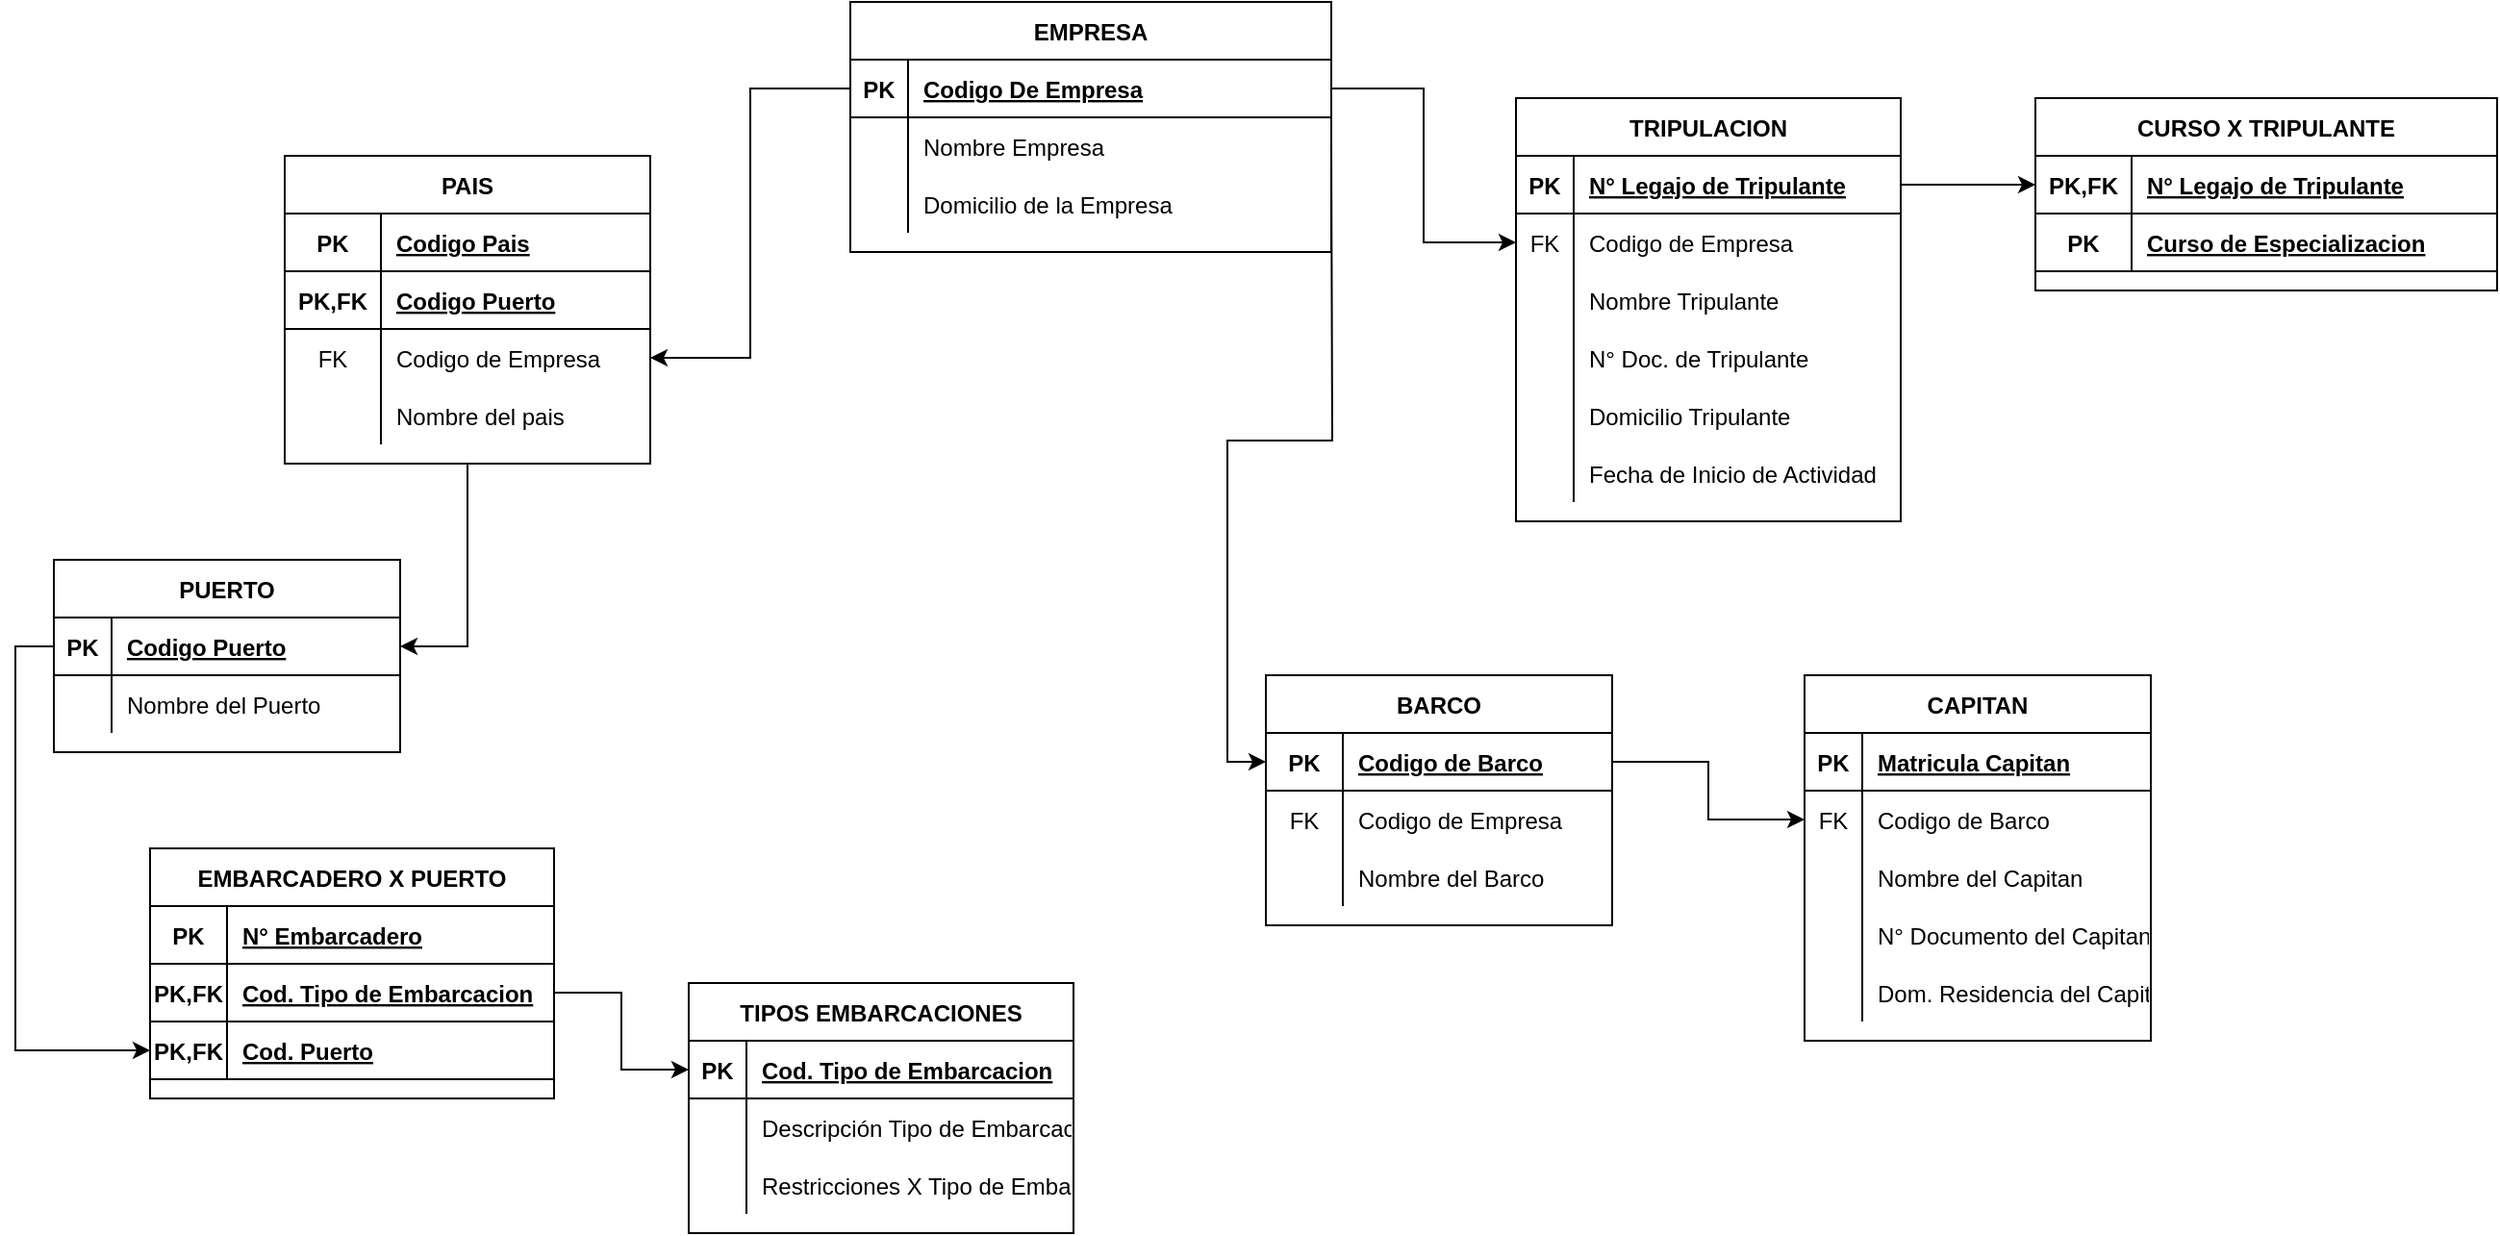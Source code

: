 <mxfile version="14.5.10" type="device"><diagram id="6TgrKDpk6kQt_hH3LjGq" name="Page-1"><mxGraphModel dx="2405" dy="820" grid="1" gridSize="10" guides="1" tooltips="1" connect="1" arrows="1" fold="1" page="1" pageScale="1" pageWidth="827" pageHeight="1169" math="0" shadow="0"><root><mxCell id="0"/><mxCell id="1" parent="0"/><mxCell id="VEytzl2Kut2sFGc7-EBU-1" value="EMPRESA" style="shape=table;startSize=30;container=1;collapsible=1;childLayout=tableLayout;fixedRows=1;rowLines=0;fontStyle=1;align=center;resizeLast=1;" parent="1" vertex="1"><mxGeometry x="164" y="220" width="250" height="130" as="geometry"/></mxCell><mxCell id="VEytzl2Kut2sFGc7-EBU-2" value="" style="shape=partialRectangle;collapsible=0;dropTarget=0;pointerEvents=0;fillColor=none;top=0;left=0;bottom=1;right=0;points=[[0,0.5],[1,0.5]];portConstraint=eastwest;" parent="VEytzl2Kut2sFGc7-EBU-1" vertex="1"><mxGeometry y="30" width="250" height="30" as="geometry"/></mxCell><mxCell id="VEytzl2Kut2sFGc7-EBU-3" value="PK" style="shape=partialRectangle;connectable=0;fillColor=none;top=0;left=0;bottom=0;right=0;fontStyle=1;overflow=hidden;" parent="VEytzl2Kut2sFGc7-EBU-2" vertex="1"><mxGeometry width="30" height="30" as="geometry"/></mxCell><mxCell id="VEytzl2Kut2sFGc7-EBU-4" value="Codigo De Empresa" style="shape=partialRectangle;connectable=0;fillColor=none;top=0;left=0;bottom=0;right=0;align=left;spacingLeft=6;fontStyle=5;overflow=hidden;" parent="VEytzl2Kut2sFGc7-EBU-2" vertex="1"><mxGeometry x="30" width="220" height="30" as="geometry"/></mxCell><mxCell id="VEytzl2Kut2sFGc7-EBU-8" value="" style="shape=partialRectangle;collapsible=0;dropTarget=0;pointerEvents=0;fillColor=none;top=0;left=0;bottom=0;right=0;points=[[0,0.5],[1,0.5]];portConstraint=eastwest;" parent="VEytzl2Kut2sFGc7-EBU-1" vertex="1"><mxGeometry y="60" width="250" height="30" as="geometry"/></mxCell><mxCell id="VEytzl2Kut2sFGc7-EBU-9" value="" style="shape=partialRectangle;connectable=0;fillColor=none;top=0;left=0;bottom=0;right=0;editable=1;overflow=hidden;" parent="VEytzl2Kut2sFGc7-EBU-8" vertex="1"><mxGeometry width="30" height="30" as="geometry"/></mxCell><mxCell id="VEytzl2Kut2sFGc7-EBU-10" value="Nombre Empresa" style="shape=partialRectangle;connectable=0;fillColor=none;top=0;left=0;bottom=0;right=0;align=left;spacingLeft=6;overflow=hidden;" parent="VEytzl2Kut2sFGc7-EBU-8" vertex="1"><mxGeometry x="30" width="220" height="30" as="geometry"/></mxCell><mxCell id="VEytzl2Kut2sFGc7-EBU-11" value="" style="shape=partialRectangle;collapsible=0;dropTarget=0;pointerEvents=0;fillColor=none;top=0;left=0;bottom=0;right=0;points=[[0,0.5],[1,0.5]];portConstraint=eastwest;" parent="VEytzl2Kut2sFGc7-EBU-1" vertex="1"><mxGeometry y="90" width="250" height="30" as="geometry"/></mxCell><mxCell id="VEytzl2Kut2sFGc7-EBU-12" value="" style="shape=partialRectangle;connectable=0;fillColor=none;top=0;left=0;bottom=0;right=0;editable=1;overflow=hidden;" parent="VEytzl2Kut2sFGc7-EBU-11" vertex="1"><mxGeometry width="30" height="30" as="geometry"/></mxCell><mxCell id="VEytzl2Kut2sFGc7-EBU-13" value="Domicilio de la Empresa" style="shape=partialRectangle;connectable=0;fillColor=none;top=0;left=0;bottom=0;right=0;align=left;spacingLeft=6;overflow=hidden;" parent="VEytzl2Kut2sFGc7-EBU-11" vertex="1"><mxGeometry x="30" width="220" height="30" as="geometry"/></mxCell><mxCell id="VEytzl2Kut2sFGc7-EBU-53" value="TRIPULACION" style="shape=table;startSize=30;container=1;collapsible=1;childLayout=tableLayout;fixedRows=1;rowLines=0;fontStyle=1;align=center;resizeLast=1;" parent="1" vertex="1"><mxGeometry x="510" y="270" width="200" height="220" as="geometry"/></mxCell><mxCell id="VEytzl2Kut2sFGc7-EBU-54" value="" style="shape=partialRectangle;collapsible=0;dropTarget=0;pointerEvents=0;fillColor=none;top=0;left=0;bottom=1;right=0;points=[[0,0.5],[1,0.5]];portConstraint=eastwest;" parent="VEytzl2Kut2sFGc7-EBU-53" vertex="1"><mxGeometry y="30" width="200" height="30" as="geometry"/></mxCell><mxCell id="VEytzl2Kut2sFGc7-EBU-55" value="PK" style="shape=partialRectangle;connectable=0;fillColor=none;top=0;left=0;bottom=0;right=0;fontStyle=1;overflow=hidden;" parent="VEytzl2Kut2sFGc7-EBU-54" vertex="1"><mxGeometry width="30" height="30" as="geometry"/></mxCell><mxCell id="VEytzl2Kut2sFGc7-EBU-56" value="N° Legajo de Tripulante" style="shape=partialRectangle;connectable=0;fillColor=none;top=0;left=0;bottom=0;right=0;align=left;spacingLeft=6;fontStyle=5;overflow=hidden;" parent="VEytzl2Kut2sFGc7-EBU-54" vertex="1"><mxGeometry x="30" width="170" height="30" as="geometry"/></mxCell><mxCell id="VEytzl2Kut2sFGc7-EBU-57" value="" style="shape=partialRectangle;collapsible=0;dropTarget=0;pointerEvents=0;fillColor=none;top=0;left=0;bottom=0;right=0;points=[[0,0.5],[1,0.5]];portConstraint=eastwest;" parent="VEytzl2Kut2sFGc7-EBU-53" vertex="1"><mxGeometry y="60" width="200" height="30" as="geometry"/></mxCell><mxCell id="VEytzl2Kut2sFGc7-EBU-58" value="FK" style="shape=partialRectangle;connectable=0;fillColor=none;top=0;left=0;bottom=0;right=0;fontStyle=0;overflow=hidden;" parent="VEytzl2Kut2sFGc7-EBU-57" vertex="1"><mxGeometry width="30" height="30" as="geometry"/></mxCell><mxCell id="VEytzl2Kut2sFGc7-EBU-59" value="Codigo de Empresa" style="shape=partialRectangle;connectable=0;fillColor=none;top=0;left=0;bottom=0;right=0;align=left;spacingLeft=6;fontStyle=0;overflow=hidden;" parent="VEytzl2Kut2sFGc7-EBU-57" vertex="1"><mxGeometry x="30" width="170" height="30" as="geometry"/></mxCell><mxCell id="VEytzl2Kut2sFGc7-EBU-60" value="" style="shape=partialRectangle;collapsible=0;dropTarget=0;pointerEvents=0;fillColor=none;top=0;left=0;bottom=0;right=0;points=[[0,0.5],[1,0.5]];portConstraint=eastwest;" parent="VEytzl2Kut2sFGc7-EBU-53" vertex="1"><mxGeometry y="90" width="200" height="30" as="geometry"/></mxCell><mxCell id="VEytzl2Kut2sFGc7-EBU-61" value="" style="shape=partialRectangle;connectable=0;fillColor=none;top=0;left=0;bottom=0;right=0;editable=1;overflow=hidden;" parent="VEytzl2Kut2sFGc7-EBU-60" vertex="1"><mxGeometry width="30" height="30" as="geometry"/></mxCell><mxCell id="VEytzl2Kut2sFGc7-EBU-62" value="Nombre Tripulante" style="shape=partialRectangle;connectable=0;fillColor=none;top=0;left=0;bottom=0;right=0;align=left;spacingLeft=6;overflow=hidden;" parent="VEytzl2Kut2sFGc7-EBU-60" vertex="1"><mxGeometry x="30" width="170" height="30" as="geometry"/></mxCell><mxCell id="VEytzl2Kut2sFGc7-EBU-63" value="" style="shape=partialRectangle;collapsible=0;dropTarget=0;pointerEvents=0;fillColor=none;top=0;left=0;bottom=0;right=0;points=[[0,0.5],[1,0.5]];portConstraint=eastwest;" parent="VEytzl2Kut2sFGc7-EBU-53" vertex="1"><mxGeometry y="120" width="200" height="30" as="geometry"/></mxCell><mxCell id="VEytzl2Kut2sFGc7-EBU-64" value="" style="shape=partialRectangle;connectable=0;fillColor=none;top=0;left=0;bottom=0;right=0;editable=1;overflow=hidden;" parent="VEytzl2Kut2sFGc7-EBU-63" vertex="1"><mxGeometry width="30" height="30" as="geometry"/></mxCell><mxCell id="VEytzl2Kut2sFGc7-EBU-65" value="N° Doc. de Tripulante" style="shape=partialRectangle;connectable=0;fillColor=none;top=0;left=0;bottom=0;right=0;align=left;spacingLeft=6;overflow=hidden;" parent="VEytzl2Kut2sFGc7-EBU-63" vertex="1"><mxGeometry x="30" width="170" height="30" as="geometry"/></mxCell><mxCell id="VEytzl2Kut2sFGc7-EBU-66" value="" style="shape=partialRectangle;collapsible=0;dropTarget=0;pointerEvents=0;fillColor=none;top=0;left=0;bottom=0;right=0;points=[[0,0.5],[1,0.5]];portConstraint=eastwest;" parent="VEytzl2Kut2sFGc7-EBU-53" vertex="1"><mxGeometry y="150" width="200" height="30" as="geometry"/></mxCell><mxCell id="VEytzl2Kut2sFGc7-EBU-67" value="" style="shape=partialRectangle;connectable=0;fillColor=none;top=0;left=0;bottom=0;right=0;editable=1;overflow=hidden;" parent="VEytzl2Kut2sFGc7-EBU-66" vertex="1"><mxGeometry width="30" height="30" as="geometry"/></mxCell><mxCell id="VEytzl2Kut2sFGc7-EBU-68" value="Domicilio Tripulante" style="shape=partialRectangle;connectable=0;fillColor=none;top=0;left=0;bottom=0;right=0;align=left;spacingLeft=6;overflow=hidden;" parent="VEytzl2Kut2sFGc7-EBU-66" vertex="1"><mxGeometry x="30" width="170" height="30" as="geometry"/></mxCell><mxCell id="VEytzl2Kut2sFGc7-EBU-69" value="" style="shape=partialRectangle;collapsible=0;dropTarget=0;pointerEvents=0;fillColor=none;top=0;left=0;bottom=0;right=0;points=[[0,0.5],[1,0.5]];portConstraint=eastwest;" parent="VEytzl2Kut2sFGc7-EBU-53" vertex="1"><mxGeometry y="180" width="200" height="30" as="geometry"/></mxCell><mxCell id="VEytzl2Kut2sFGc7-EBU-70" value="" style="shape=partialRectangle;connectable=0;fillColor=none;top=0;left=0;bottom=0;right=0;editable=1;overflow=hidden;" parent="VEytzl2Kut2sFGc7-EBU-69" vertex="1"><mxGeometry width="30" height="30" as="geometry"/></mxCell><mxCell id="VEytzl2Kut2sFGc7-EBU-71" value="Fecha de Inicio de Actividad" style="shape=partialRectangle;connectable=0;fillColor=none;top=0;left=0;bottom=0;right=0;align=left;spacingLeft=6;overflow=hidden;" parent="VEytzl2Kut2sFGc7-EBU-69" vertex="1"><mxGeometry x="30" width="170" height="30" as="geometry"/></mxCell><mxCell id="VEytzl2Kut2sFGc7-EBU-72" value="CURSO X TRIPULANTE" style="shape=table;startSize=30;container=1;collapsible=1;childLayout=tableLayout;fixedRows=1;rowLines=0;fontStyle=1;align=center;resizeLast=1;" parent="1" vertex="1"><mxGeometry x="780" y="270" width="240" height="100" as="geometry"/></mxCell><mxCell id="VEytzl2Kut2sFGc7-EBU-73" value="" style="shape=partialRectangle;collapsible=0;dropTarget=0;pointerEvents=0;fillColor=none;top=0;left=0;bottom=1;right=0;points=[[0,0.5],[1,0.5]];portConstraint=eastwest;" parent="VEytzl2Kut2sFGc7-EBU-72" vertex="1"><mxGeometry y="30" width="240" height="30" as="geometry"/></mxCell><mxCell id="VEytzl2Kut2sFGc7-EBU-74" value="PK,FK" style="shape=partialRectangle;connectable=0;fillColor=none;top=0;left=0;bottom=0;right=0;fontStyle=1;overflow=hidden;" parent="VEytzl2Kut2sFGc7-EBU-73" vertex="1"><mxGeometry width="50" height="30" as="geometry"/></mxCell><mxCell id="VEytzl2Kut2sFGc7-EBU-75" value="N° Legajo de Tripulante" style="shape=partialRectangle;connectable=0;fillColor=none;top=0;left=0;bottom=0;right=0;align=left;spacingLeft=6;fontStyle=5;overflow=hidden;" parent="VEytzl2Kut2sFGc7-EBU-73" vertex="1"><mxGeometry x="50" width="190" height="30" as="geometry"/></mxCell><mxCell id="VEytzl2Kut2sFGc7-EBU-76" value="" style="shape=partialRectangle;collapsible=0;dropTarget=0;pointerEvents=0;fillColor=none;top=0;left=0;bottom=1;right=0;points=[[0,0.5],[1,0.5]];portConstraint=eastwest;" parent="VEytzl2Kut2sFGc7-EBU-72" vertex="1"><mxGeometry y="60" width="240" height="30" as="geometry"/></mxCell><mxCell id="VEytzl2Kut2sFGc7-EBU-77" value="PK" style="shape=partialRectangle;connectable=0;fillColor=none;top=0;left=0;bottom=0;right=0;fontStyle=1;overflow=hidden;" parent="VEytzl2Kut2sFGc7-EBU-76" vertex="1"><mxGeometry width="50" height="30" as="geometry"/></mxCell><mxCell id="VEytzl2Kut2sFGc7-EBU-78" value="Curso de Especializacion" style="shape=partialRectangle;connectable=0;fillColor=none;top=0;left=0;bottom=0;right=0;align=left;spacingLeft=6;fontStyle=5;overflow=hidden;" parent="VEytzl2Kut2sFGc7-EBU-76" vertex="1"><mxGeometry x="50" width="190" height="30" as="geometry"/></mxCell><mxCell id="VEytzl2Kut2sFGc7-EBU-79" style="edgeStyle=orthogonalEdgeStyle;rounded=0;orthogonalLoop=1;jettySize=auto;html=1;entryX=0;entryY=0.5;entryDx=0;entryDy=0;" parent="1" source="VEytzl2Kut2sFGc7-EBU-2" target="VEytzl2Kut2sFGc7-EBU-57" edge="1"><mxGeometry relative="1" as="geometry"/></mxCell><mxCell id="VEytzl2Kut2sFGc7-EBU-80" style="edgeStyle=orthogonalEdgeStyle;rounded=0;orthogonalLoop=1;jettySize=auto;html=1;exitX=1;exitY=0.5;exitDx=0;exitDy=0;" parent="1" source="VEytzl2Kut2sFGc7-EBU-54" target="VEytzl2Kut2sFGc7-EBU-73" edge="1"><mxGeometry relative="1" as="geometry"/></mxCell><mxCell id="VEytzl2Kut2sFGc7-EBU-114" style="edgeStyle=orthogonalEdgeStyle;rounded=0;orthogonalLoop=1;jettySize=auto;html=1;entryX=1;entryY=0.5;entryDx=0;entryDy=0;" parent="1" source="VEytzl2Kut2sFGc7-EBU-81" target="VEytzl2Kut2sFGc7-EBU-102" edge="1"><mxGeometry relative="1" as="geometry"/></mxCell><mxCell id="VEytzl2Kut2sFGc7-EBU-81" value="PAIS" style="shape=table;startSize=30;container=1;collapsible=1;childLayout=tableLayout;fixedRows=1;rowLines=0;fontStyle=1;align=center;resizeLast=1;" parent="1" vertex="1"><mxGeometry x="-130" y="300" width="190" height="160" as="geometry"/></mxCell><mxCell id="VEytzl2Kut2sFGc7-EBU-82" value="" style="shape=partialRectangle;collapsible=0;dropTarget=0;pointerEvents=0;fillColor=none;top=0;left=0;bottom=1;right=0;points=[[0,0.5],[1,0.5]];portConstraint=eastwest;" parent="VEytzl2Kut2sFGc7-EBU-81" vertex="1"><mxGeometry y="30" width="190" height="30" as="geometry"/></mxCell><mxCell id="VEytzl2Kut2sFGc7-EBU-83" value="PK" style="shape=partialRectangle;connectable=0;fillColor=none;top=0;left=0;bottom=0;right=0;fontStyle=1;overflow=hidden;" parent="VEytzl2Kut2sFGc7-EBU-82" vertex="1"><mxGeometry width="50" height="30" as="geometry"/></mxCell><mxCell id="VEytzl2Kut2sFGc7-EBU-84" value="Codigo Pais" style="shape=partialRectangle;connectable=0;fillColor=none;top=0;left=0;bottom=0;right=0;align=left;spacingLeft=6;fontStyle=5;overflow=hidden;" parent="VEytzl2Kut2sFGc7-EBU-82" vertex="1"><mxGeometry x="50" width="140" height="30" as="geometry"/></mxCell><mxCell id="VEytzl2Kut2sFGc7-EBU-97" value="" style="shape=partialRectangle;collapsible=0;dropTarget=0;pointerEvents=0;fillColor=none;top=0;left=0;bottom=1;right=0;points=[[0,0.5],[1,0.5]];portConstraint=eastwest;" parent="VEytzl2Kut2sFGc7-EBU-81" vertex="1"><mxGeometry y="60" width="190" height="30" as="geometry"/></mxCell><mxCell id="VEytzl2Kut2sFGc7-EBU-98" value="PK,FK" style="shape=partialRectangle;connectable=0;fillColor=none;top=0;left=0;bottom=0;right=0;fontStyle=1;overflow=hidden;" parent="VEytzl2Kut2sFGc7-EBU-97" vertex="1"><mxGeometry width="50" height="30" as="geometry"/></mxCell><mxCell id="VEytzl2Kut2sFGc7-EBU-99" value="Codigo Puerto" style="shape=partialRectangle;connectable=0;fillColor=none;top=0;left=0;bottom=0;right=0;align=left;spacingLeft=6;fontStyle=5;overflow=hidden;" parent="VEytzl2Kut2sFGc7-EBU-97" vertex="1"><mxGeometry x="50" width="140" height="30" as="geometry"/></mxCell><mxCell id="VEytzl2Kut2sFGc7-EBU-94" value="" style="shape=partialRectangle;collapsible=0;dropTarget=0;pointerEvents=0;fillColor=none;top=0;left=0;bottom=0;right=0;points=[[0,0.5],[1,0.5]];portConstraint=eastwest;" parent="VEytzl2Kut2sFGc7-EBU-81" vertex="1"><mxGeometry y="90" width="190" height="30" as="geometry"/></mxCell><mxCell id="VEytzl2Kut2sFGc7-EBU-95" value="FK" style="shape=partialRectangle;connectable=0;fillColor=none;top=0;left=0;bottom=0;right=0;fontStyle=0;overflow=hidden;" parent="VEytzl2Kut2sFGc7-EBU-94" vertex="1"><mxGeometry width="50" height="30" as="geometry"/></mxCell><mxCell id="VEytzl2Kut2sFGc7-EBU-96" value="Codigo de Empresa" style="shape=partialRectangle;connectable=0;fillColor=none;top=0;left=0;bottom=0;right=0;align=left;spacingLeft=6;fontStyle=0;overflow=hidden;" parent="VEytzl2Kut2sFGc7-EBU-94" vertex="1"><mxGeometry x="50" width="140" height="30" as="geometry"/></mxCell><mxCell id="VEytzl2Kut2sFGc7-EBU-20" value="" style="shape=partialRectangle;collapsible=0;dropTarget=0;pointerEvents=0;fillColor=none;top=0;left=0;bottom=0;right=0;points=[[0,0.5],[1,0.5]];portConstraint=eastwest;" parent="VEytzl2Kut2sFGc7-EBU-81" vertex="1"><mxGeometry y="120" width="190" height="30" as="geometry"/></mxCell><mxCell id="VEytzl2Kut2sFGc7-EBU-21" value="" style="shape=partialRectangle;connectable=0;fillColor=none;top=0;left=0;bottom=0;right=0;editable=1;overflow=hidden;" parent="VEytzl2Kut2sFGc7-EBU-20" vertex="1"><mxGeometry width="50" height="30" as="geometry"/></mxCell><mxCell id="VEytzl2Kut2sFGc7-EBU-22" value="Nombre del pais" style="shape=partialRectangle;connectable=0;fillColor=none;top=0;left=0;bottom=0;right=0;align=left;spacingLeft=6;overflow=hidden;" parent="VEytzl2Kut2sFGc7-EBU-20" vertex="1"><mxGeometry x="50" width="140" height="30" as="geometry"/></mxCell><mxCell id="VEytzl2Kut2sFGc7-EBU-101" value="PUERTO" style="shape=table;startSize=30;container=1;collapsible=1;childLayout=tableLayout;fixedRows=1;rowLines=0;fontStyle=1;align=center;resizeLast=1;" parent="1" vertex="1"><mxGeometry x="-250" y="510" width="180" height="100" as="geometry"/></mxCell><mxCell id="VEytzl2Kut2sFGc7-EBU-102" value="" style="shape=partialRectangle;collapsible=0;dropTarget=0;pointerEvents=0;fillColor=none;top=0;left=0;bottom=1;right=0;points=[[0,0.5],[1,0.5]];portConstraint=eastwest;" parent="VEytzl2Kut2sFGc7-EBU-101" vertex="1"><mxGeometry y="30" width="180" height="30" as="geometry"/></mxCell><mxCell id="VEytzl2Kut2sFGc7-EBU-103" value="PK" style="shape=partialRectangle;connectable=0;fillColor=none;top=0;left=0;bottom=0;right=0;fontStyle=1;overflow=hidden;" parent="VEytzl2Kut2sFGc7-EBU-102" vertex="1"><mxGeometry width="30" height="30" as="geometry"/></mxCell><mxCell id="VEytzl2Kut2sFGc7-EBU-104" value="Codigo Puerto" style="shape=partialRectangle;connectable=0;fillColor=none;top=0;left=0;bottom=0;right=0;align=left;spacingLeft=6;fontStyle=5;overflow=hidden;" parent="VEytzl2Kut2sFGc7-EBU-102" vertex="1"><mxGeometry x="30" width="150" height="30" as="geometry"/></mxCell><mxCell id="VEytzl2Kut2sFGc7-EBU-26" value="" style="shape=partialRectangle;collapsible=0;dropTarget=0;pointerEvents=0;fillColor=none;top=0;left=0;bottom=0;right=0;points=[[0,0.5],[1,0.5]];portConstraint=eastwest;" parent="VEytzl2Kut2sFGc7-EBU-101" vertex="1"><mxGeometry y="60" width="180" height="30" as="geometry"/></mxCell><mxCell id="VEytzl2Kut2sFGc7-EBU-27" value="" style="shape=partialRectangle;connectable=0;fillColor=none;top=0;left=0;bottom=0;right=0;editable=1;overflow=hidden;" parent="VEytzl2Kut2sFGc7-EBU-26" vertex="1"><mxGeometry width="30" height="30" as="geometry"/></mxCell><mxCell id="VEytzl2Kut2sFGc7-EBU-28" value="Nombre del Puerto" style="shape=partialRectangle;connectable=0;fillColor=none;top=0;left=0;bottom=0;right=0;align=left;spacingLeft=6;overflow=hidden;" parent="VEytzl2Kut2sFGc7-EBU-26" vertex="1"><mxGeometry x="30" width="150" height="30" as="geometry"/></mxCell><mxCell id="VEytzl2Kut2sFGc7-EBU-115" style="edgeStyle=orthogonalEdgeStyle;rounded=0;orthogonalLoop=1;jettySize=auto;html=1;entryX=1;entryY=0.5;entryDx=0;entryDy=0;" parent="1" source="VEytzl2Kut2sFGc7-EBU-2" target="VEytzl2Kut2sFGc7-EBU-94" edge="1"><mxGeometry relative="1" as="geometry"/></mxCell><mxCell id="VEytzl2Kut2sFGc7-EBU-116" value="EMBARCADERO X PUERTO" style="shape=table;startSize=30;container=1;collapsible=1;childLayout=tableLayout;fixedRows=1;rowLines=0;fontStyle=1;align=center;resizeLast=1;" parent="1" vertex="1"><mxGeometry x="-200" y="660" width="210" height="130" as="geometry"/></mxCell><mxCell id="VEytzl2Kut2sFGc7-EBU-117" value="" style="shape=partialRectangle;collapsible=0;dropTarget=0;pointerEvents=0;fillColor=none;top=0;left=0;bottom=1;right=0;points=[[0,0.5],[1,0.5]];portConstraint=eastwest;" parent="VEytzl2Kut2sFGc7-EBU-116" vertex="1"><mxGeometry y="30" width="210" height="30" as="geometry"/></mxCell><mxCell id="VEytzl2Kut2sFGc7-EBU-118" value="PK" style="shape=partialRectangle;connectable=0;fillColor=none;top=0;left=0;bottom=0;right=0;fontStyle=1;overflow=hidden;" parent="VEytzl2Kut2sFGc7-EBU-117" vertex="1"><mxGeometry width="40" height="30" as="geometry"/></mxCell><mxCell id="VEytzl2Kut2sFGc7-EBU-119" value="N° Embarcadero" style="shape=partialRectangle;connectable=0;fillColor=none;top=0;left=0;bottom=0;right=0;align=left;spacingLeft=6;fontStyle=5;overflow=hidden;" parent="VEytzl2Kut2sFGc7-EBU-117" vertex="1"><mxGeometry x="40" width="170" height="30" as="geometry"/></mxCell><mxCell id="VEytzl2Kut2sFGc7-EBU-133" value="" style="shape=partialRectangle;collapsible=0;dropTarget=0;pointerEvents=0;fillColor=none;top=0;left=0;bottom=1;right=0;points=[[0,0.5],[1,0.5]];portConstraint=eastwest;" parent="VEytzl2Kut2sFGc7-EBU-116" vertex="1"><mxGeometry y="60" width="210" height="30" as="geometry"/></mxCell><mxCell id="VEytzl2Kut2sFGc7-EBU-134" value="PK,FK" style="shape=partialRectangle;connectable=0;fillColor=none;top=0;left=0;bottom=0;right=0;fontStyle=1;overflow=hidden;" parent="VEytzl2Kut2sFGc7-EBU-133" vertex="1"><mxGeometry width="40" height="30" as="geometry"/></mxCell><mxCell id="VEytzl2Kut2sFGc7-EBU-135" value="Cod. Tipo de Embarcacion" style="shape=partialRectangle;connectable=0;fillColor=none;top=0;left=0;bottom=0;right=0;align=left;spacingLeft=6;fontStyle=5;overflow=hidden;" parent="VEytzl2Kut2sFGc7-EBU-133" vertex="1"><mxGeometry x="40" width="170" height="30" as="geometry"/></mxCell><mxCell id="VEytzl2Kut2sFGc7-EBU-136" value="" style="shape=partialRectangle;collapsible=0;dropTarget=0;pointerEvents=0;fillColor=none;top=0;left=0;bottom=1;right=0;points=[[0,0.5],[1,0.5]];portConstraint=eastwest;" parent="VEytzl2Kut2sFGc7-EBU-116" vertex="1"><mxGeometry y="90" width="210" height="30" as="geometry"/></mxCell><mxCell id="VEytzl2Kut2sFGc7-EBU-137" value="PK,FK" style="shape=partialRectangle;connectable=0;fillColor=none;top=0;left=0;bottom=0;right=0;fontStyle=1;overflow=hidden;" parent="VEytzl2Kut2sFGc7-EBU-136" vertex="1"><mxGeometry width="40" height="30" as="geometry"/></mxCell><mxCell id="VEytzl2Kut2sFGc7-EBU-138" value="Cod. Puerto" style="shape=partialRectangle;connectable=0;fillColor=none;top=0;left=0;bottom=0;right=0;align=left;spacingLeft=6;fontStyle=5;overflow=hidden;" parent="VEytzl2Kut2sFGc7-EBU-136" vertex="1"><mxGeometry x="40" width="170" height="30" as="geometry"/></mxCell><mxCell id="VEytzl2Kut2sFGc7-EBU-139" style="edgeStyle=orthogonalEdgeStyle;rounded=0;orthogonalLoop=1;jettySize=auto;html=1;exitX=0;exitY=0.5;exitDx=0;exitDy=0;entryX=0;entryY=0.5;entryDx=0;entryDy=0;" parent="1" source="VEytzl2Kut2sFGc7-EBU-102" target="VEytzl2Kut2sFGc7-EBU-136" edge="1"><mxGeometry relative="1" as="geometry"/></mxCell><mxCell id="VEytzl2Kut2sFGc7-EBU-140" value="TIPOS EMBARCACIONES" style="shape=table;startSize=30;container=1;collapsible=1;childLayout=tableLayout;fixedRows=1;rowLines=0;fontStyle=1;align=center;resizeLast=1;" parent="1" vertex="1"><mxGeometry x="80" y="730" width="200" height="130" as="geometry"/></mxCell><mxCell id="VEytzl2Kut2sFGc7-EBU-141" value="" style="shape=partialRectangle;collapsible=0;dropTarget=0;pointerEvents=0;fillColor=none;top=0;left=0;bottom=1;right=0;points=[[0,0.5],[1,0.5]];portConstraint=eastwest;" parent="VEytzl2Kut2sFGc7-EBU-140" vertex="1"><mxGeometry y="30" width="200" height="30" as="geometry"/></mxCell><mxCell id="VEytzl2Kut2sFGc7-EBU-142" value="PK" style="shape=partialRectangle;connectable=0;fillColor=none;top=0;left=0;bottom=0;right=0;fontStyle=1;overflow=hidden;" parent="VEytzl2Kut2sFGc7-EBU-141" vertex="1"><mxGeometry width="30" height="30" as="geometry"/></mxCell><mxCell id="VEytzl2Kut2sFGc7-EBU-143" value="Cod. Tipo de Embarcacion" style="shape=partialRectangle;connectable=0;fillColor=none;top=0;left=0;bottom=0;right=0;align=left;spacingLeft=6;fontStyle=5;overflow=hidden;" parent="VEytzl2Kut2sFGc7-EBU-141" vertex="1"><mxGeometry x="30" width="170" height="30" as="geometry"/></mxCell><mxCell id="VEytzl2Kut2sFGc7-EBU-47" value="" style="shape=partialRectangle;collapsible=0;dropTarget=0;pointerEvents=0;fillColor=none;top=0;left=0;bottom=0;right=0;points=[[0,0.5],[1,0.5]];portConstraint=eastwest;" parent="VEytzl2Kut2sFGc7-EBU-140" vertex="1"><mxGeometry y="60" width="200" height="30" as="geometry"/></mxCell><mxCell id="VEytzl2Kut2sFGc7-EBU-48" value="" style="shape=partialRectangle;connectable=0;fillColor=none;top=0;left=0;bottom=0;right=0;editable=1;overflow=hidden;" parent="VEytzl2Kut2sFGc7-EBU-47" vertex="1"><mxGeometry width="30" height="30" as="geometry"/></mxCell><mxCell id="VEytzl2Kut2sFGc7-EBU-49" value="Descripción Tipo de Embarcación" style="shape=partialRectangle;connectable=0;fillColor=none;top=0;left=0;bottom=0;right=0;align=left;spacingLeft=6;overflow=hidden;" parent="VEytzl2Kut2sFGc7-EBU-47" vertex="1"><mxGeometry x="30" width="170" height="30" as="geometry"/></mxCell><mxCell id="VEytzl2Kut2sFGc7-EBU-50" value="" style="shape=partialRectangle;collapsible=0;dropTarget=0;pointerEvents=0;fillColor=none;top=0;left=0;bottom=0;right=0;points=[[0,0.5],[1,0.5]];portConstraint=eastwest;" parent="VEytzl2Kut2sFGc7-EBU-140" vertex="1"><mxGeometry y="90" width="200" height="30" as="geometry"/></mxCell><mxCell id="VEytzl2Kut2sFGc7-EBU-51" value="" style="shape=partialRectangle;connectable=0;fillColor=none;top=0;left=0;bottom=0;right=0;editable=1;overflow=hidden;" parent="VEytzl2Kut2sFGc7-EBU-50" vertex="1"><mxGeometry width="30" height="30" as="geometry"/></mxCell><mxCell id="VEytzl2Kut2sFGc7-EBU-52" value="Restricciones X Tipo de Embarcacion" style="shape=partialRectangle;connectable=0;fillColor=none;top=0;left=0;bottom=0;right=0;align=left;spacingLeft=6;overflow=hidden;" parent="VEytzl2Kut2sFGc7-EBU-50" vertex="1"><mxGeometry x="30" width="170" height="30" as="geometry"/></mxCell><mxCell id="VEytzl2Kut2sFGc7-EBU-153" style="edgeStyle=orthogonalEdgeStyle;rounded=0;orthogonalLoop=1;jettySize=auto;html=1;exitX=1;exitY=0.5;exitDx=0;exitDy=0;" parent="1" source="VEytzl2Kut2sFGc7-EBU-133" target="VEytzl2Kut2sFGc7-EBU-141" edge="1"><mxGeometry relative="1" as="geometry"/></mxCell><mxCell id="VEytzl2Kut2sFGc7-EBU-154" value="BARCO" style="shape=table;startSize=30;container=1;collapsible=1;childLayout=tableLayout;fixedRows=1;rowLines=0;fontStyle=1;align=center;resizeLast=1;" parent="1" vertex="1"><mxGeometry x="380" y="570" width="180" height="130" as="geometry"/></mxCell><mxCell id="VEytzl2Kut2sFGc7-EBU-155" value="" style="shape=partialRectangle;collapsible=0;dropTarget=0;pointerEvents=0;fillColor=none;top=0;left=0;bottom=1;right=0;points=[[0,0.5],[1,0.5]];portConstraint=eastwest;" parent="VEytzl2Kut2sFGc7-EBU-154" vertex="1"><mxGeometry y="30" width="180" height="30" as="geometry"/></mxCell><mxCell id="VEytzl2Kut2sFGc7-EBU-156" value="PK" style="shape=partialRectangle;connectable=0;fillColor=none;top=0;left=0;bottom=0;right=0;fontStyle=1;overflow=hidden;" parent="VEytzl2Kut2sFGc7-EBU-155" vertex="1"><mxGeometry width="40" height="30" as="geometry"/></mxCell><mxCell id="VEytzl2Kut2sFGc7-EBU-157" value="Codigo de Barco" style="shape=partialRectangle;connectable=0;fillColor=none;top=0;left=0;bottom=0;right=0;align=left;spacingLeft=6;fontStyle=5;overflow=hidden;" parent="VEytzl2Kut2sFGc7-EBU-155" vertex="1"><mxGeometry x="40" width="140" height="30" as="geometry"/></mxCell><mxCell id="1U_l8Y87iMAc47nw4359-4" value="" style="shape=partialRectangle;collapsible=0;dropTarget=0;pointerEvents=0;fillColor=none;top=0;left=0;bottom=0;right=0;points=[[0,0.5],[1,0.5]];portConstraint=eastwest;" parent="VEytzl2Kut2sFGc7-EBU-154" vertex="1"><mxGeometry y="60" width="180" height="30" as="geometry"/></mxCell><mxCell id="1U_l8Y87iMAc47nw4359-5" value="FK" style="shape=partialRectangle;connectable=0;fillColor=none;top=0;left=0;bottom=0;right=0;fontStyle=0;overflow=hidden;" parent="1U_l8Y87iMAc47nw4359-4" vertex="1"><mxGeometry width="40" height="30" as="geometry"/></mxCell><mxCell id="1U_l8Y87iMAc47nw4359-6" value="Codigo de Empresa" style="shape=partialRectangle;connectable=0;fillColor=none;top=0;left=0;bottom=0;right=0;align=left;spacingLeft=6;fontStyle=0;overflow=hidden;" parent="1U_l8Y87iMAc47nw4359-4" vertex="1"><mxGeometry x="40" width="140" height="30" as="geometry"/></mxCell><mxCell id="VEytzl2Kut2sFGc7-EBU-14" value="" style="shape=partialRectangle;collapsible=0;dropTarget=0;pointerEvents=0;fillColor=none;top=0;left=0;bottom=0;right=0;points=[[0,0.5],[1,0.5]];portConstraint=eastwest;" parent="VEytzl2Kut2sFGc7-EBU-154" vertex="1"><mxGeometry y="90" width="180" height="30" as="geometry"/></mxCell><mxCell id="VEytzl2Kut2sFGc7-EBU-15" value="" style="shape=partialRectangle;connectable=0;fillColor=none;top=0;left=0;bottom=0;right=0;editable=1;overflow=hidden;" parent="VEytzl2Kut2sFGc7-EBU-14" vertex="1"><mxGeometry width="40" height="30" as="geometry"/></mxCell><mxCell id="VEytzl2Kut2sFGc7-EBU-16" value="Nombre del Barco" style="shape=partialRectangle;connectable=0;fillColor=none;top=0;left=0;bottom=0;right=0;align=left;spacingLeft=6;overflow=hidden;" parent="VEytzl2Kut2sFGc7-EBU-14" vertex="1"><mxGeometry x="40" width="140" height="30" as="geometry"/></mxCell><mxCell id="VEytzl2Kut2sFGc7-EBU-167" style="edgeStyle=orthogonalEdgeStyle;rounded=0;orthogonalLoop=1;jettySize=auto;html=1;entryX=0;entryY=0.5;entryDx=0;entryDy=0;" parent="1" target="VEytzl2Kut2sFGc7-EBU-155" edge="1"><mxGeometry relative="1" as="geometry"><mxPoint x="414" y="295" as="sourcePoint"/></mxGeometry></mxCell><mxCell id="VEytzl2Kut2sFGc7-EBU-171" value="CAPITAN" style="shape=table;startSize=30;container=1;collapsible=1;childLayout=tableLayout;fixedRows=1;rowLines=0;fontStyle=1;align=center;resizeLast=1;" parent="1" vertex="1"><mxGeometry x="660" y="570" width="180" height="190" as="geometry"/></mxCell><mxCell id="VEytzl2Kut2sFGc7-EBU-172" value="" style="shape=partialRectangle;collapsible=0;dropTarget=0;pointerEvents=0;fillColor=none;top=0;left=0;bottom=1;right=0;points=[[0,0.5],[1,0.5]];portConstraint=eastwest;" parent="VEytzl2Kut2sFGc7-EBU-171" vertex="1"><mxGeometry y="30" width="180" height="30" as="geometry"/></mxCell><mxCell id="VEytzl2Kut2sFGc7-EBU-173" value="PK" style="shape=partialRectangle;connectable=0;fillColor=none;top=0;left=0;bottom=0;right=0;fontStyle=1;overflow=hidden;" parent="VEytzl2Kut2sFGc7-EBU-172" vertex="1"><mxGeometry width="30" height="30" as="geometry"/></mxCell><mxCell id="VEytzl2Kut2sFGc7-EBU-174" value="Matricula Capitan" style="shape=partialRectangle;connectable=0;fillColor=none;top=0;left=0;bottom=0;right=0;align=left;spacingLeft=6;fontStyle=5;overflow=hidden;" parent="VEytzl2Kut2sFGc7-EBU-172" vertex="1"><mxGeometry x="30" width="150" height="30" as="geometry"/></mxCell><mxCell id="mwcKu8jPl4og3SYwan-k-1" value="" style="shape=partialRectangle;collapsible=0;dropTarget=0;pointerEvents=0;fillColor=none;top=0;left=0;bottom=0;right=0;points=[[0,0.5],[1,0.5]];portConstraint=eastwest;" vertex="1" parent="VEytzl2Kut2sFGc7-EBU-171"><mxGeometry y="60" width="180" height="30" as="geometry"/></mxCell><mxCell id="mwcKu8jPl4og3SYwan-k-2" value="FK" style="shape=partialRectangle;connectable=0;fillColor=none;top=0;left=0;bottom=0;right=0;fontStyle=0;overflow=hidden;" vertex="1" parent="mwcKu8jPl4og3SYwan-k-1"><mxGeometry width="30" height="30" as="geometry"/></mxCell><mxCell id="mwcKu8jPl4og3SYwan-k-3" value="Codigo de Barco" style="shape=partialRectangle;connectable=0;fillColor=none;top=0;left=0;bottom=0;right=0;align=left;spacingLeft=6;fontStyle=0;overflow=hidden;" vertex="1" parent="mwcKu8jPl4og3SYwan-k-1"><mxGeometry x="30" width="150" height="30" as="geometry"/></mxCell><mxCell id="VEytzl2Kut2sFGc7-EBU-35" value="" style="shape=partialRectangle;collapsible=0;dropTarget=0;pointerEvents=0;fillColor=none;top=0;left=0;bottom=0;right=0;points=[[0,0.5],[1,0.5]];portConstraint=eastwest;" parent="VEytzl2Kut2sFGc7-EBU-171" vertex="1"><mxGeometry y="90" width="180" height="30" as="geometry"/></mxCell><mxCell id="VEytzl2Kut2sFGc7-EBU-36" value="" style="shape=partialRectangle;connectable=0;fillColor=none;top=0;left=0;bottom=0;right=0;editable=1;overflow=hidden;" parent="VEytzl2Kut2sFGc7-EBU-35" vertex="1"><mxGeometry width="30" height="30" as="geometry"/></mxCell><mxCell id="VEytzl2Kut2sFGc7-EBU-37" value="Nombre del Capitan" style="shape=partialRectangle;connectable=0;fillColor=none;top=0;left=0;bottom=0;right=0;align=left;spacingLeft=6;overflow=hidden;" parent="VEytzl2Kut2sFGc7-EBU-35" vertex="1"><mxGeometry x="30" width="150" height="30" as="geometry"/></mxCell><mxCell id="VEytzl2Kut2sFGc7-EBU-38" value="" style="shape=partialRectangle;collapsible=0;dropTarget=0;pointerEvents=0;fillColor=none;top=0;left=0;bottom=0;right=0;points=[[0,0.5],[1,0.5]];portConstraint=eastwest;" parent="VEytzl2Kut2sFGc7-EBU-171" vertex="1"><mxGeometry y="120" width="180" height="30" as="geometry"/></mxCell><mxCell id="VEytzl2Kut2sFGc7-EBU-39" value="" style="shape=partialRectangle;connectable=0;fillColor=none;top=0;left=0;bottom=0;right=0;editable=1;overflow=hidden;" parent="VEytzl2Kut2sFGc7-EBU-38" vertex="1"><mxGeometry width="30" height="30" as="geometry"/></mxCell><mxCell id="VEytzl2Kut2sFGc7-EBU-40" value="N° Documento del Capitan" style="shape=partialRectangle;connectable=0;fillColor=none;top=0;left=0;bottom=0;right=0;align=left;spacingLeft=6;overflow=hidden;" parent="VEytzl2Kut2sFGc7-EBU-38" vertex="1"><mxGeometry x="30" width="150" height="30" as="geometry"/></mxCell><mxCell id="VEytzl2Kut2sFGc7-EBU-41" value="" style="shape=partialRectangle;collapsible=0;dropTarget=0;pointerEvents=0;fillColor=none;top=0;left=0;bottom=0;right=0;points=[[0,0.5],[1,0.5]];portConstraint=eastwest;" parent="VEytzl2Kut2sFGc7-EBU-171" vertex="1"><mxGeometry y="150" width="180" height="30" as="geometry"/></mxCell><mxCell id="VEytzl2Kut2sFGc7-EBU-42" value="" style="shape=partialRectangle;connectable=0;fillColor=none;top=0;left=0;bottom=0;right=0;editable=1;overflow=hidden;" parent="VEytzl2Kut2sFGc7-EBU-41" vertex="1"><mxGeometry width="30" height="30" as="geometry"/></mxCell><mxCell id="VEytzl2Kut2sFGc7-EBU-43" value="Dom. Residencia del Capitan" style="shape=partialRectangle;connectable=0;fillColor=none;top=0;left=0;bottom=0;right=0;align=left;spacingLeft=6;overflow=hidden;" parent="VEytzl2Kut2sFGc7-EBU-41" vertex="1"><mxGeometry x="30" width="150" height="30" as="geometry"/></mxCell><mxCell id="VEytzl2Kut2sFGc7-EBU-184" style="edgeStyle=orthogonalEdgeStyle;rounded=0;orthogonalLoop=1;jettySize=auto;html=1;exitX=1;exitY=0.5;exitDx=0;exitDy=0;entryX=0;entryY=0.5;entryDx=0;entryDy=0;" parent="1" source="VEytzl2Kut2sFGc7-EBU-155" target="mwcKu8jPl4og3SYwan-k-1" edge="1"><mxGeometry relative="1" as="geometry"><mxPoint x="560" y="645" as="sourcePoint"/></mxGeometry></mxCell></root></mxGraphModel></diagram></mxfile>